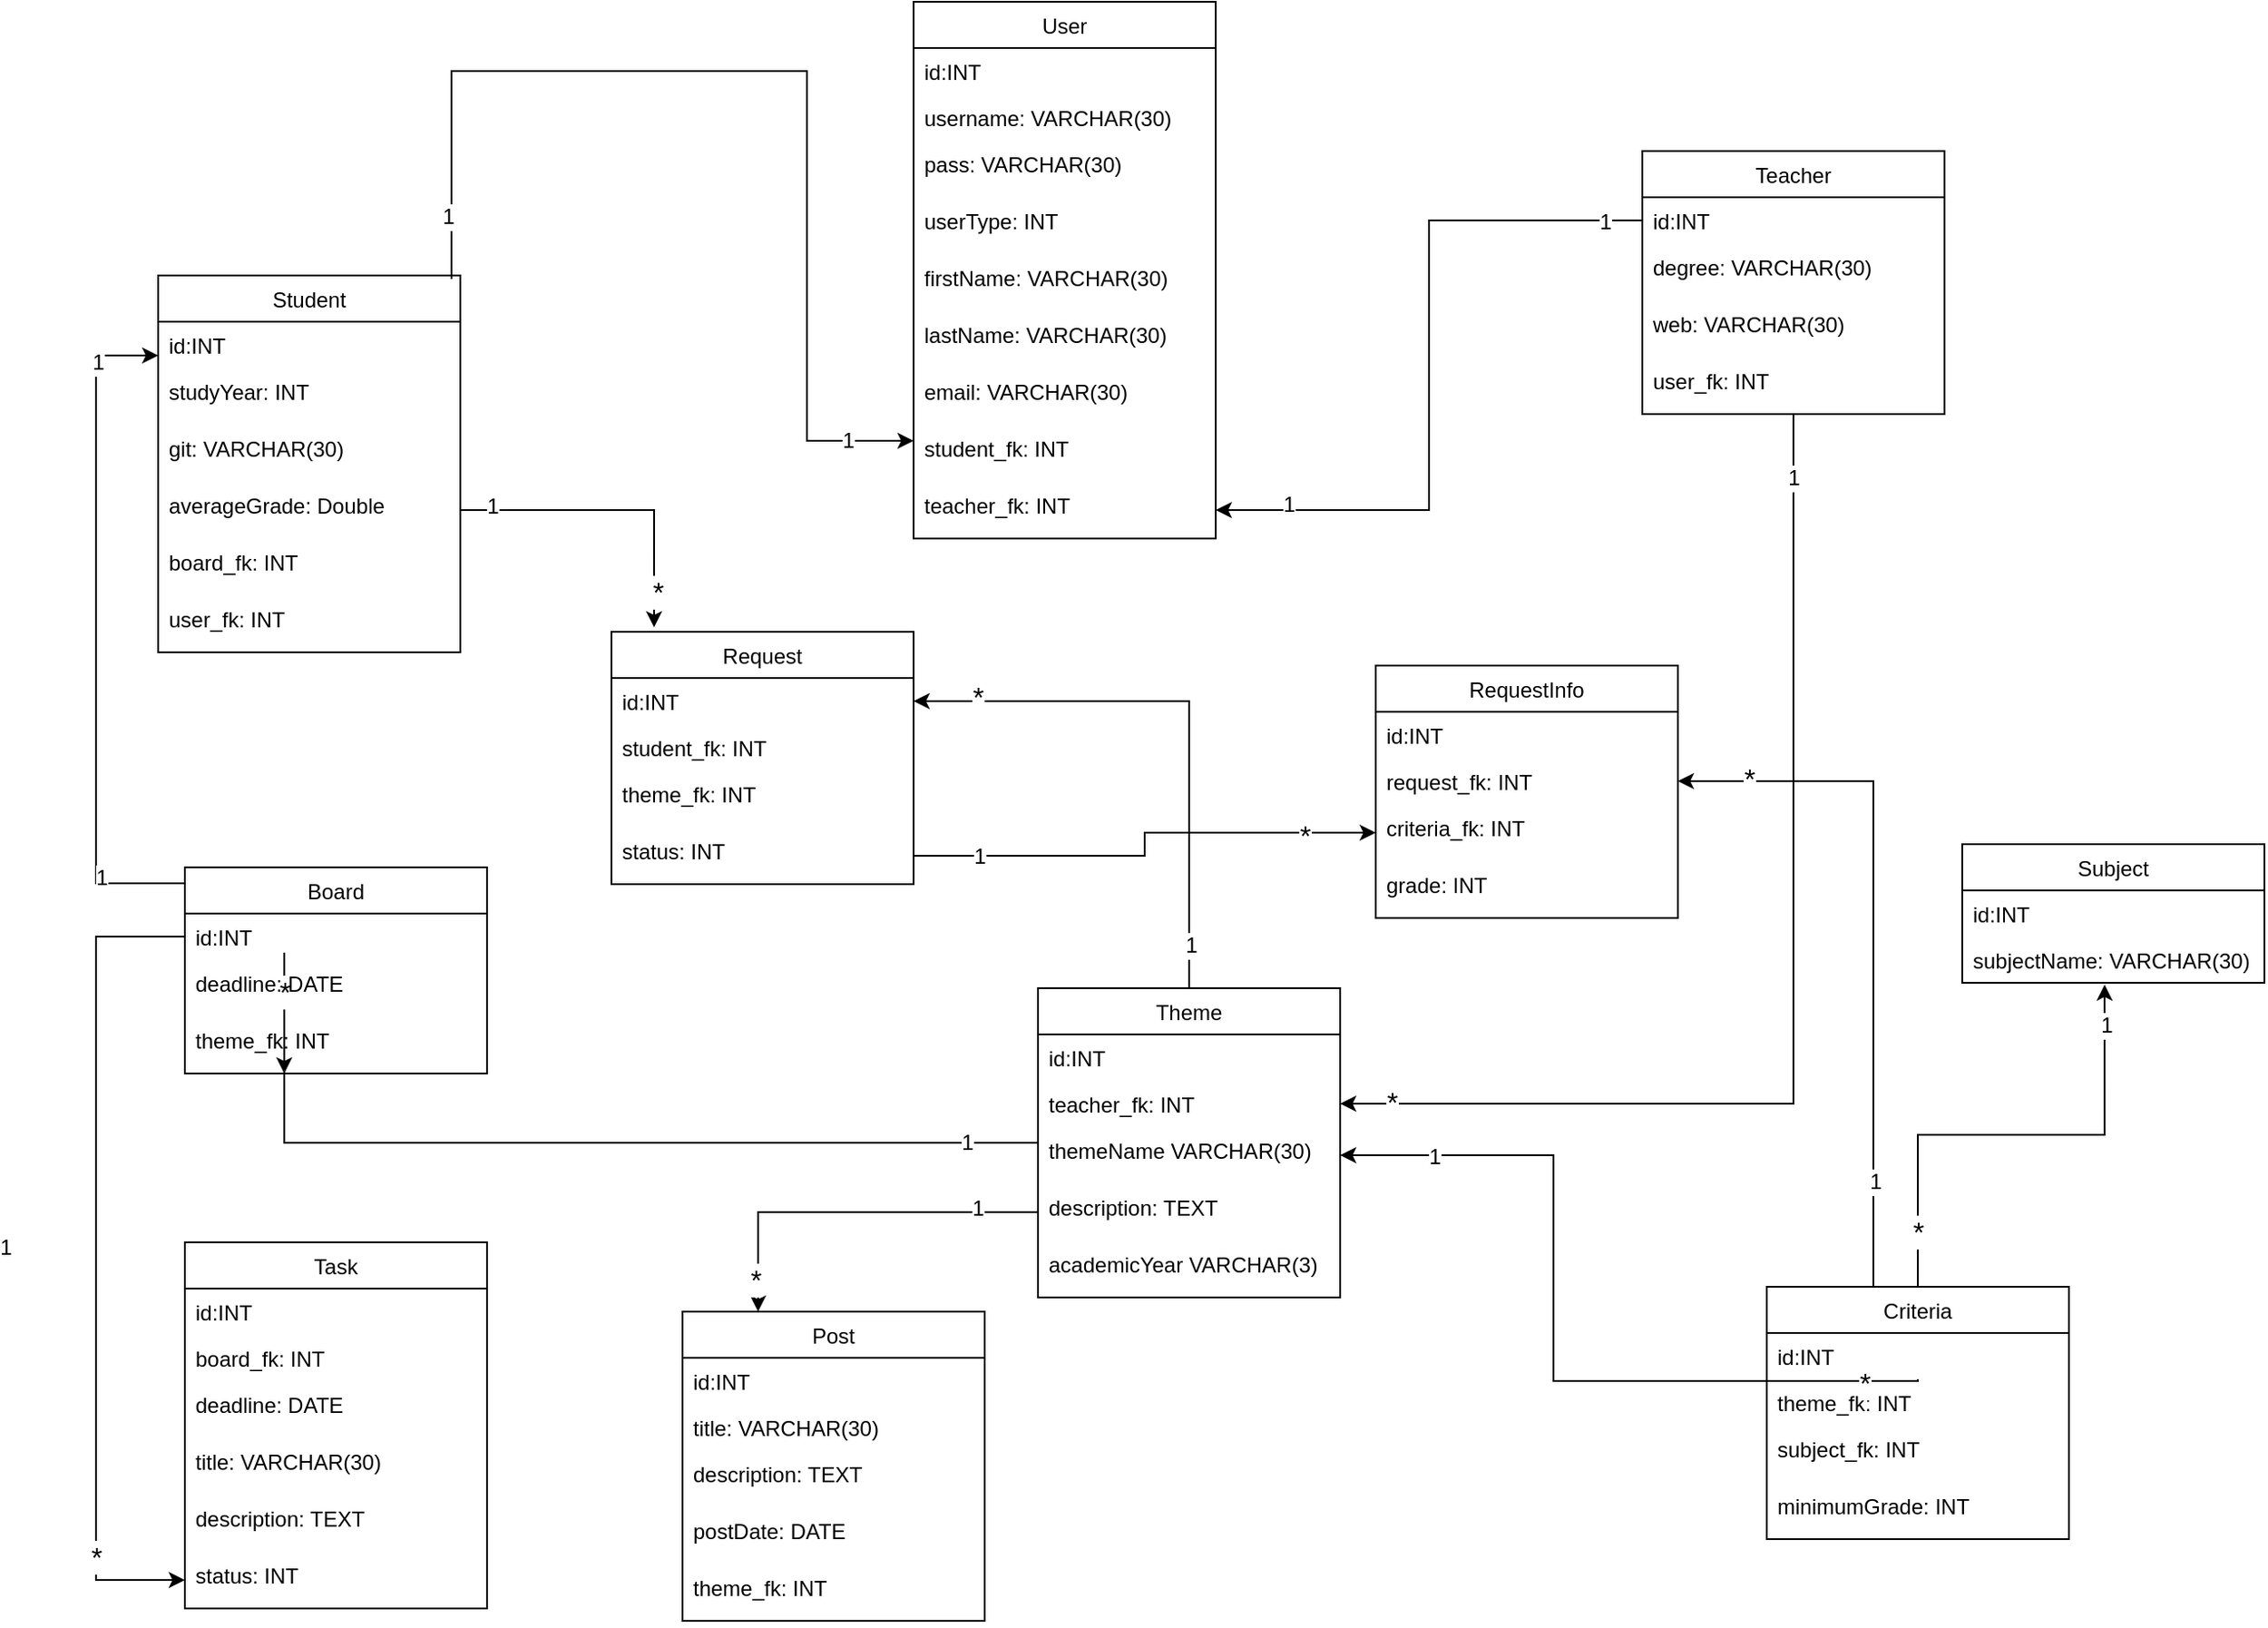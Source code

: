 <mxfile version="10.6.2" type="device"><diagram id="by2kmTSRnmnHN1Hp4D6a" name="Page-1"><mxGraphModel dx="2244" dy="747" grid="1" gridSize="10" guides="1" tooltips="1" connect="1" arrows="1" fold="1" page="1" pageScale="1" pageWidth="850" pageHeight="1100" math="0" shadow="0"><root><mxCell id="0"/><mxCell id="1" parent="0"/><mxCell id="zUO-S9Bj_YVoOjBB20c--1" value="User" style="swimlane;fontStyle=0;childLayout=stackLayout;horizontal=1;startSize=26;fillColor=none;horizontalStack=0;resizeParent=1;resizeParentMax=0;resizeLast=0;collapsible=1;marginBottom=0;" vertex="1" parent="1"><mxGeometry x="480" y="144" width="170" height="302" as="geometry"/></mxCell><mxCell id="zUO-S9Bj_YVoOjBB20c--2" value="id:INT" style="text;strokeColor=none;fillColor=none;align=left;verticalAlign=top;spacingLeft=4;spacingRight=4;overflow=hidden;rotatable=0;points=[[0,0.5],[1,0.5]];portConstraint=eastwest;" vertex="1" parent="zUO-S9Bj_YVoOjBB20c--1"><mxGeometry y="26" width="170" height="26" as="geometry"/></mxCell><mxCell id="zUO-S9Bj_YVoOjBB20c--3" value="username: VARCHAR(30)" style="text;strokeColor=none;fillColor=none;align=left;verticalAlign=top;spacingLeft=4;spacingRight=4;overflow=hidden;rotatable=0;points=[[0,0.5],[1,0.5]];portConstraint=eastwest;" vertex="1" parent="zUO-S9Bj_YVoOjBB20c--1"><mxGeometry y="52" width="170" height="26" as="geometry"/></mxCell><mxCell id="zUO-S9Bj_YVoOjBB20c--9" value="pass: VARCHAR(30)" style="text;strokeColor=none;fillColor=none;align=left;verticalAlign=top;spacingLeft=4;spacingRight=4;overflow=hidden;rotatable=0;points=[[0,0.5],[1,0.5]];portConstraint=eastwest;" vertex="1" parent="zUO-S9Bj_YVoOjBB20c--1"><mxGeometry y="78" width="170" height="32" as="geometry"/></mxCell><mxCell id="zUO-S9Bj_YVoOjBB20c--10" value="userType: INT" style="text;strokeColor=none;fillColor=none;align=left;verticalAlign=top;spacingLeft=4;spacingRight=4;overflow=hidden;rotatable=0;points=[[0,0.5],[1,0.5]];portConstraint=eastwest;" vertex="1" parent="zUO-S9Bj_YVoOjBB20c--1"><mxGeometry y="110" width="170" height="32" as="geometry"/></mxCell><mxCell id="zUO-S9Bj_YVoOjBB20c--11" value="firstName: VARCHAR(30)" style="text;strokeColor=none;fillColor=none;align=left;verticalAlign=top;spacingLeft=4;spacingRight=4;overflow=hidden;rotatable=0;points=[[0,0.5],[1,0.5]];portConstraint=eastwest;" vertex="1" parent="zUO-S9Bj_YVoOjBB20c--1"><mxGeometry y="142" width="170" height="32" as="geometry"/></mxCell><mxCell id="zUO-S9Bj_YVoOjBB20c--12" value="lastName: VARCHAR(30)" style="text;strokeColor=none;fillColor=none;align=left;verticalAlign=top;spacingLeft=4;spacingRight=4;overflow=hidden;rotatable=0;points=[[0,0.5],[1,0.5]];portConstraint=eastwest;" vertex="1" parent="zUO-S9Bj_YVoOjBB20c--1"><mxGeometry y="174" width="170" height="32" as="geometry"/></mxCell><mxCell id="zUO-S9Bj_YVoOjBB20c--13" value="email: VARCHAR(30)" style="text;strokeColor=none;fillColor=none;align=left;verticalAlign=top;spacingLeft=4;spacingRight=4;overflow=hidden;rotatable=0;points=[[0,0.5],[1,0.5]];portConstraint=eastwest;" vertex="1" parent="zUO-S9Bj_YVoOjBB20c--1"><mxGeometry y="206" width="170" height="32" as="geometry"/></mxCell><mxCell id="zUO-S9Bj_YVoOjBB20c--14" value="student_fk: INT" style="text;strokeColor=none;fillColor=none;align=left;verticalAlign=top;spacingLeft=4;spacingRight=4;overflow=hidden;rotatable=0;points=[[0,0.5],[1,0.5]];portConstraint=eastwest;" vertex="1" parent="zUO-S9Bj_YVoOjBB20c--1"><mxGeometry y="238" width="170" height="32" as="geometry"/></mxCell><mxCell id="zUO-S9Bj_YVoOjBB20c--4" value="teacher_fk: INT" style="text;strokeColor=none;fillColor=none;align=left;verticalAlign=top;spacingLeft=4;spacingRight=4;overflow=hidden;rotatable=0;points=[[0,0.5],[1,0.5]];portConstraint=eastwest;" vertex="1" parent="zUO-S9Bj_YVoOjBB20c--1"><mxGeometry y="270" width="170" height="32" as="geometry"/></mxCell><mxCell id="zUO-S9Bj_YVoOjBB20c--27" style="edgeStyle=orthogonalEdgeStyle;rounded=0;orthogonalLoop=1;jettySize=auto;html=1;" edge="1" parent="1"><mxGeometry relative="1" as="geometry"><mxPoint x="220" y="300" as="sourcePoint"/><mxPoint x="480" y="391" as="targetPoint"/><Array as="points"><mxPoint x="220" y="183"/><mxPoint x="420" y="183"/><mxPoint x="420" y="391"/></Array></mxGeometry></mxCell><mxCell id="zUO-S9Bj_YVoOjBB20c--28" value="1" style="text;html=1;resizable=0;points=[];align=center;verticalAlign=middle;labelBackgroundColor=#ffffff;" vertex="1" connectable="0" parent="zUO-S9Bj_YVoOjBB20c--27"><mxGeometry x="-0.88" y="2" relative="1" as="geometry"><mxPoint as="offset"/></mxGeometry></mxCell><mxCell id="zUO-S9Bj_YVoOjBB20c--29" value="1" style="text;html=1;resizable=0;points=[];align=center;verticalAlign=middle;labelBackgroundColor=#ffffff;" vertex="1" connectable="0" parent="zUO-S9Bj_YVoOjBB20c--27"><mxGeometry x="0.871" relative="1" as="geometry"><mxPoint as="offset"/></mxGeometry></mxCell><mxCell id="zUO-S9Bj_YVoOjBB20c--17" value="Student" style="swimlane;fontStyle=0;childLayout=stackLayout;horizontal=1;startSize=26;fillColor=none;horizontalStack=0;resizeParent=1;resizeParentMax=0;resizeLast=0;collapsible=1;marginBottom=0;" vertex="1" parent="1"><mxGeometry x="55" y="298" width="170" height="212" as="geometry"/></mxCell><mxCell id="zUO-S9Bj_YVoOjBB20c--18" value="id:INT" style="text;strokeColor=none;fillColor=none;align=left;verticalAlign=top;spacingLeft=4;spacingRight=4;overflow=hidden;rotatable=0;points=[[0,0.5],[1,0.5]];portConstraint=eastwest;" vertex="1" parent="zUO-S9Bj_YVoOjBB20c--17"><mxGeometry y="26" width="170" height="26" as="geometry"/></mxCell><mxCell id="zUO-S9Bj_YVoOjBB20c--21" value="studyYear: INT" style="text;strokeColor=none;fillColor=none;align=left;verticalAlign=top;spacingLeft=4;spacingRight=4;overflow=hidden;rotatable=0;points=[[0,0.5],[1,0.5]];portConstraint=eastwest;" vertex="1" parent="zUO-S9Bj_YVoOjBB20c--17"><mxGeometry y="52" width="170" height="32" as="geometry"/></mxCell><mxCell id="zUO-S9Bj_YVoOjBB20c--22" value="git: VARCHAR(30)" style="text;strokeColor=none;fillColor=none;align=left;verticalAlign=top;spacingLeft=4;spacingRight=4;overflow=hidden;rotatable=0;points=[[0,0.5],[1,0.5]];portConstraint=eastwest;" vertex="1" parent="zUO-S9Bj_YVoOjBB20c--17"><mxGeometry y="84" width="170" height="32" as="geometry"/></mxCell><mxCell id="zUO-S9Bj_YVoOjBB20c--23" value="averageGrade: Double" style="text;strokeColor=none;fillColor=none;align=left;verticalAlign=top;spacingLeft=4;spacingRight=4;overflow=hidden;rotatable=0;points=[[0,0.5],[1,0.5]];portConstraint=eastwest;" vertex="1" parent="zUO-S9Bj_YVoOjBB20c--17"><mxGeometry y="116" width="170" height="32" as="geometry"/></mxCell><mxCell id="zUO-S9Bj_YVoOjBB20c--25" value="board_fk: INT" style="text;strokeColor=none;fillColor=none;align=left;verticalAlign=top;spacingLeft=4;spacingRight=4;overflow=hidden;rotatable=0;points=[[0,0.5],[1,0.5]];portConstraint=eastwest;" vertex="1" parent="zUO-S9Bj_YVoOjBB20c--17"><mxGeometry y="148" width="170" height="32" as="geometry"/></mxCell><mxCell id="zUO-S9Bj_YVoOjBB20c--26" value="user_fk: INT" style="text;strokeColor=none;fillColor=none;align=left;verticalAlign=top;spacingLeft=4;spacingRight=4;overflow=hidden;rotatable=0;points=[[0,0.5],[1,0.5]];portConstraint=eastwest;" vertex="1" parent="zUO-S9Bj_YVoOjBB20c--17"><mxGeometry y="180" width="170" height="32" as="geometry"/></mxCell><mxCell id="zUO-S9Bj_YVoOjBB20c--52" style="edgeStyle=orthogonalEdgeStyle;rounded=0;orthogonalLoop=1;jettySize=auto;html=1;" edge="1" parent="1" source="zUO-S9Bj_YVoOjBB20c--30" target="zUO-S9Bj_YVoOjBB20c--42"><mxGeometry relative="1" as="geometry"/></mxCell><mxCell id="zUO-S9Bj_YVoOjBB20c--53" value="&lt;font style=&quot;font-size: 16px&quot;&gt;*&lt;/font&gt;" style="text;html=1;resizable=0;points=[];align=center;verticalAlign=middle;labelBackgroundColor=#ffffff;" vertex="1" connectable="0" parent="zUO-S9Bj_YVoOjBB20c--52"><mxGeometry x="0.912" y="-1" relative="1" as="geometry"><mxPoint as="offset"/></mxGeometry></mxCell><mxCell id="zUO-S9Bj_YVoOjBB20c--54" value="1" style="text;html=1;resizable=0;points=[];align=center;verticalAlign=middle;labelBackgroundColor=#ffffff;" vertex="1" connectable="0" parent="zUO-S9Bj_YVoOjBB20c--52"><mxGeometry x="-0.89" relative="1" as="geometry"><mxPoint as="offset"/></mxGeometry></mxCell><mxCell id="zUO-S9Bj_YVoOjBB20c--30" value="Teacher" style="swimlane;fontStyle=0;childLayout=stackLayout;horizontal=1;startSize=26;fillColor=none;horizontalStack=0;resizeParent=1;resizeParentMax=0;resizeLast=0;collapsible=1;marginBottom=0;" vertex="1" parent="1"><mxGeometry x="890" y="228" width="170" height="148" as="geometry"/></mxCell><mxCell id="zUO-S9Bj_YVoOjBB20c--31" value="id:INT" style="text;strokeColor=none;fillColor=none;align=left;verticalAlign=top;spacingLeft=4;spacingRight=4;overflow=hidden;rotatable=0;points=[[0,0.5],[1,0.5]];portConstraint=eastwest;" vertex="1" parent="zUO-S9Bj_YVoOjBB20c--30"><mxGeometry y="26" width="170" height="26" as="geometry"/></mxCell><mxCell id="zUO-S9Bj_YVoOjBB20c--33" value="degree: VARCHAR(30)" style="text;strokeColor=none;fillColor=none;align=left;verticalAlign=top;spacingLeft=4;spacingRight=4;overflow=hidden;rotatable=0;points=[[0,0.5],[1,0.5]];portConstraint=eastwest;" vertex="1" parent="zUO-S9Bj_YVoOjBB20c--30"><mxGeometry y="52" width="170" height="32" as="geometry"/></mxCell><mxCell id="zUO-S9Bj_YVoOjBB20c--34" value="web: VARCHAR(30)" style="text;strokeColor=none;fillColor=none;align=left;verticalAlign=top;spacingLeft=4;spacingRight=4;overflow=hidden;rotatable=0;points=[[0,0.5],[1,0.5]];portConstraint=eastwest;" vertex="1" parent="zUO-S9Bj_YVoOjBB20c--30"><mxGeometry y="84" width="170" height="32" as="geometry"/></mxCell><mxCell id="zUO-S9Bj_YVoOjBB20c--36" value="user_fk: INT" style="text;strokeColor=none;fillColor=none;align=left;verticalAlign=top;spacingLeft=4;spacingRight=4;overflow=hidden;rotatable=0;points=[[0,0.5],[1,0.5]];portConstraint=eastwest;" vertex="1" parent="zUO-S9Bj_YVoOjBB20c--30"><mxGeometry y="116" width="170" height="32" as="geometry"/></mxCell><mxCell id="zUO-S9Bj_YVoOjBB20c--37" style="edgeStyle=orthogonalEdgeStyle;rounded=0;orthogonalLoop=1;jettySize=auto;html=1;" edge="1" parent="1" source="zUO-S9Bj_YVoOjBB20c--31" target="zUO-S9Bj_YVoOjBB20c--4"><mxGeometry relative="1" as="geometry"/></mxCell><mxCell id="zUO-S9Bj_YVoOjBB20c--38" value="1" style="text;html=1;resizable=0;points=[];align=center;verticalAlign=middle;labelBackgroundColor=#ffffff;" vertex="1" connectable="0" parent="zUO-S9Bj_YVoOjBB20c--37"><mxGeometry x="-0.896" y="1" relative="1" as="geometry"><mxPoint as="offset"/></mxGeometry></mxCell><mxCell id="zUO-S9Bj_YVoOjBB20c--39" value="1" style="text;html=1;resizable=0;points=[];align=center;verticalAlign=middle;labelBackgroundColor=#ffffff;" vertex="1" connectable="0" parent="zUO-S9Bj_YVoOjBB20c--37"><mxGeometry x="0.8" y="-3" relative="1" as="geometry"><mxPoint as="offset"/></mxGeometry></mxCell><mxCell id="zUO-S9Bj_YVoOjBB20c--61" style="edgeStyle=orthogonalEdgeStyle;rounded=0;orthogonalLoop=1;jettySize=auto;html=1;entryX=0.329;entryY=1;entryDx=0;entryDy=0;entryPerimeter=0;" edge="1" parent="1" source="zUO-S9Bj_YVoOjBB20c--40" target="zUO-S9Bj_YVoOjBB20c--59"><mxGeometry relative="1" as="geometry"><mxPoint x="320" y="696" as="targetPoint"/></mxGeometry></mxCell><mxCell id="zUO-S9Bj_YVoOjBB20c--62" value="1" style="text;html=1;resizable=0;points=[];align=center;verticalAlign=middle;labelBackgroundColor=#ffffff;" vertex="1" connectable="0" parent="zUO-S9Bj_YVoOjBB20c--61"><mxGeometry x="-0.864" relative="1" as="geometry"><mxPoint as="offset"/></mxGeometry></mxCell><mxCell id="zUO-S9Bj_YVoOjBB20c--65" value="&lt;font style=&quot;font-size: 16px&quot;&gt;*&lt;/font&gt;" style="text;html=1;resizable=0;points=[];align=center;verticalAlign=middle;labelBackgroundColor=#ffffff;" vertex="1" connectable="0" parent="zUO-S9Bj_YVoOjBB20c--61"><mxGeometry x="0.699" relative="1" as="geometry"><mxPoint as="offset"/></mxGeometry></mxCell><mxCell id="zUO-S9Bj_YVoOjBB20c--145" style="edgeStyle=orthogonalEdgeStyle;rounded=0;orthogonalLoop=1;jettySize=auto;html=1;entryX=1;entryY=0.5;entryDx=0;entryDy=0;" edge="1" parent="1" source="zUO-S9Bj_YVoOjBB20c--40" target="zUO-S9Bj_YVoOjBB20c--141"><mxGeometry relative="1" as="geometry"/></mxCell><mxCell id="zUO-S9Bj_YVoOjBB20c--146" value="1" style="text;html=1;resizable=0;points=[];align=center;verticalAlign=middle;labelBackgroundColor=#ffffff;" vertex="1" connectable="0" parent="zUO-S9Bj_YVoOjBB20c--145"><mxGeometry x="-0.848" y="-1" relative="1" as="geometry"><mxPoint as="offset"/></mxGeometry></mxCell><mxCell id="zUO-S9Bj_YVoOjBB20c--147" value="&lt;font style=&quot;font-size: 16px&quot;&gt;*&lt;/font&gt;" style="text;html=1;resizable=0;points=[];align=center;verticalAlign=middle;labelBackgroundColor=#ffffff;" vertex="1" connectable="0" parent="zUO-S9Bj_YVoOjBB20c--145"><mxGeometry x="0.772" y="-3" relative="1" as="geometry"><mxPoint as="offset"/></mxGeometry></mxCell><mxCell id="zUO-S9Bj_YVoOjBB20c--40" value="Theme" style="swimlane;fontStyle=0;childLayout=stackLayout;horizontal=1;startSize=26;fillColor=none;horizontalStack=0;resizeParent=1;resizeParentMax=0;resizeLast=0;collapsible=1;marginBottom=0;" vertex="1" parent="1"><mxGeometry x="550" y="699" width="170" height="174" as="geometry"/></mxCell><mxCell id="zUO-S9Bj_YVoOjBB20c--41" value="id:INT" style="text;strokeColor=none;fillColor=none;align=left;verticalAlign=top;spacingLeft=4;spacingRight=4;overflow=hidden;rotatable=0;points=[[0,0.5],[1,0.5]];portConstraint=eastwest;" vertex="1" parent="zUO-S9Bj_YVoOjBB20c--40"><mxGeometry y="26" width="170" height="26" as="geometry"/></mxCell><mxCell id="zUO-S9Bj_YVoOjBB20c--42" value="teacher_fk: INT" style="text;strokeColor=none;fillColor=none;align=left;verticalAlign=top;spacingLeft=4;spacingRight=4;overflow=hidden;rotatable=0;points=[[0,0.5],[1,0.5]];portConstraint=eastwest;" vertex="1" parent="zUO-S9Bj_YVoOjBB20c--40"><mxGeometry y="52" width="170" height="26" as="geometry"/></mxCell><mxCell id="zUO-S9Bj_YVoOjBB20c--43" value="themeName VARCHAR(30)" style="text;strokeColor=none;fillColor=none;align=left;verticalAlign=top;spacingLeft=4;spacingRight=4;overflow=hidden;rotatable=0;points=[[0,0.5],[1,0.5]];portConstraint=eastwest;" vertex="1" parent="zUO-S9Bj_YVoOjBB20c--40"><mxGeometry y="78" width="170" height="32" as="geometry"/></mxCell><mxCell id="zUO-S9Bj_YVoOjBB20c--44" value="description: TEXT" style="text;strokeColor=none;fillColor=none;align=left;verticalAlign=top;spacingLeft=4;spacingRight=4;overflow=hidden;rotatable=0;points=[[0,0.5],[1,0.5]];portConstraint=eastwest;" vertex="1" parent="zUO-S9Bj_YVoOjBB20c--40"><mxGeometry y="110" width="170" height="32" as="geometry"/></mxCell><mxCell id="zUO-S9Bj_YVoOjBB20c--45" value="academicYear VARCHAR(3)" style="text;strokeColor=none;fillColor=none;align=left;verticalAlign=top;spacingLeft=4;spacingRight=4;overflow=hidden;rotatable=0;points=[[0,0.5],[1,0.5]];portConstraint=eastwest;" vertex="1" parent="zUO-S9Bj_YVoOjBB20c--40"><mxGeometry y="142" width="170" height="32" as="geometry"/></mxCell><mxCell id="zUO-S9Bj_YVoOjBB20c--66" style="edgeStyle=orthogonalEdgeStyle;rounded=0;orthogonalLoop=1;jettySize=auto;html=1;" edge="1" parent="1" source="zUO-S9Bj_YVoOjBB20c--55" target="zUO-S9Bj_YVoOjBB20c--17"><mxGeometry relative="1" as="geometry"><Array as="points"><mxPoint x="20" y="640"/><mxPoint x="20" y="343"/></Array></mxGeometry></mxCell><mxCell id="zUO-S9Bj_YVoOjBB20c--67" value="1" style="text;html=1;resizable=0;points=[];align=center;verticalAlign=middle;labelBackgroundColor=#ffffff;" vertex="1" connectable="0" parent="zUO-S9Bj_YVoOjBB20c--66"><mxGeometry x="0.798" y="-1" relative="1" as="geometry"><mxPoint as="offset"/></mxGeometry></mxCell><mxCell id="zUO-S9Bj_YVoOjBB20c--68" value="1" style="text;html=1;resizable=0;points=[];align=center;verticalAlign=middle;labelBackgroundColor=#ffffff;" vertex="1" connectable="0" parent="zUO-S9Bj_YVoOjBB20c--66"><mxGeometry x="-0.755" y="-3" relative="1" as="geometry"><mxPoint as="offset"/></mxGeometry></mxCell><mxCell id="zUO-S9Bj_YVoOjBB20c--55" value="Board" style="swimlane;fontStyle=0;childLayout=stackLayout;horizontal=1;startSize=26;fillColor=none;horizontalStack=0;resizeParent=1;resizeParentMax=0;resizeLast=0;collapsible=1;marginBottom=0;" vertex="1" parent="1"><mxGeometry x="70" y="631" width="170" height="116" as="geometry"/></mxCell><mxCell id="zUO-S9Bj_YVoOjBB20c--56" value="id:INT" style="text;strokeColor=none;fillColor=none;align=left;verticalAlign=top;spacingLeft=4;spacingRight=4;overflow=hidden;rotatable=0;points=[[0,0.5],[1,0.5]];portConstraint=eastwest;" vertex="1" parent="zUO-S9Bj_YVoOjBB20c--55"><mxGeometry y="26" width="170" height="26" as="geometry"/></mxCell><mxCell id="zUO-S9Bj_YVoOjBB20c--58" value="deadline: DATE" style="text;strokeColor=none;fillColor=none;align=left;verticalAlign=top;spacingLeft=4;spacingRight=4;overflow=hidden;rotatable=0;points=[[0,0.5],[1,0.5]];portConstraint=eastwest;" vertex="1" parent="zUO-S9Bj_YVoOjBB20c--55"><mxGeometry y="52" width="170" height="32" as="geometry"/></mxCell><mxCell id="zUO-S9Bj_YVoOjBB20c--59" value="theme_fk: INT" style="text;strokeColor=none;fillColor=none;align=left;verticalAlign=top;spacingLeft=4;spacingRight=4;overflow=hidden;rotatable=0;points=[[0,0.5],[1,0.5]];portConstraint=eastwest;" vertex="1" parent="zUO-S9Bj_YVoOjBB20c--55"><mxGeometry y="84" width="170" height="32" as="geometry"/></mxCell><mxCell id="zUO-S9Bj_YVoOjBB20c--94" value="Task" style="swimlane;fontStyle=0;childLayout=stackLayout;horizontal=1;startSize=26;fillColor=none;horizontalStack=0;resizeParent=1;resizeParentMax=0;resizeLast=0;collapsible=1;marginBottom=0;" vertex="1" parent="1"><mxGeometry x="70" y="842" width="170" height="206" as="geometry"/></mxCell><mxCell id="zUO-S9Bj_YVoOjBB20c--95" value="id:INT" style="text;strokeColor=none;fillColor=none;align=left;verticalAlign=top;spacingLeft=4;spacingRight=4;overflow=hidden;rotatable=0;points=[[0,0.5],[1,0.5]];portConstraint=eastwest;" vertex="1" parent="zUO-S9Bj_YVoOjBB20c--94"><mxGeometry y="26" width="170" height="26" as="geometry"/></mxCell><mxCell id="zUO-S9Bj_YVoOjBB20c--96" value="board_fk: INT" style="text;strokeColor=none;fillColor=none;align=left;verticalAlign=top;spacingLeft=4;spacingRight=4;overflow=hidden;rotatable=0;points=[[0,0.5],[1,0.5]];portConstraint=eastwest;" vertex="1" parent="zUO-S9Bj_YVoOjBB20c--94"><mxGeometry y="52" width="170" height="26" as="geometry"/></mxCell><mxCell id="zUO-S9Bj_YVoOjBB20c--97" value="deadline: DATE" style="text;strokeColor=none;fillColor=none;align=left;verticalAlign=top;spacingLeft=4;spacingRight=4;overflow=hidden;rotatable=0;points=[[0,0.5],[1,0.5]];portConstraint=eastwest;" vertex="1" parent="zUO-S9Bj_YVoOjBB20c--94"><mxGeometry y="78" width="170" height="32" as="geometry"/></mxCell><mxCell id="zUO-S9Bj_YVoOjBB20c--98" value="title: VARCHAR(30)" style="text;strokeColor=none;fillColor=none;align=left;verticalAlign=top;spacingLeft=4;spacingRight=4;overflow=hidden;rotatable=0;points=[[0,0.5],[1,0.5]];portConstraint=eastwest;" vertex="1" parent="zUO-S9Bj_YVoOjBB20c--94"><mxGeometry y="110" width="170" height="32" as="geometry"/></mxCell><mxCell id="zUO-S9Bj_YVoOjBB20c--99" value="description: TEXT" style="text;strokeColor=none;fillColor=none;align=left;verticalAlign=top;spacingLeft=4;spacingRight=4;overflow=hidden;rotatable=0;points=[[0,0.5],[1,0.5]];portConstraint=eastwest;" vertex="1" parent="zUO-S9Bj_YVoOjBB20c--94"><mxGeometry y="142" width="170" height="32" as="geometry"/></mxCell><mxCell id="zUO-S9Bj_YVoOjBB20c--101" value="status: INT" style="text;strokeColor=none;fillColor=none;align=left;verticalAlign=top;spacingLeft=4;spacingRight=4;overflow=hidden;rotatable=0;points=[[0,0.5],[1,0.5]];portConstraint=eastwest;" vertex="1" parent="zUO-S9Bj_YVoOjBB20c--94"><mxGeometry y="174" width="170" height="32" as="geometry"/></mxCell><mxCell id="zUO-S9Bj_YVoOjBB20c--111" style="edgeStyle=orthogonalEdgeStyle;rounded=0;orthogonalLoop=1;jettySize=auto;html=1;" edge="1" parent="1" source="zUO-S9Bj_YVoOjBB20c--56" target="zUO-S9Bj_YVoOjBB20c--101"><mxGeometry relative="1" as="geometry"><Array as="points"><mxPoint x="20" y="670"/><mxPoint x="20" y="1032"/></Array></mxGeometry></mxCell><mxCell id="zUO-S9Bj_YVoOjBB20c--112" value="1" style="text;html=1;resizable=0;points=[];align=center;verticalAlign=middle;labelBackgroundColor=#ffffff;" vertex="1" connectable="0" parent="zUO-S9Bj_YVoOjBB20c--111"><mxGeometry x="-0.027" y="-51" relative="1" as="geometry"><mxPoint as="offset"/></mxGeometry></mxCell><mxCell id="zUO-S9Bj_YVoOjBB20c--113" value="&lt;font style=&quot;font-size: 16px&quot;&gt;*&lt;/font&gt;" style="text;html=1;resizable=0;points=[];align=center;verticalAlign=middle;labelBackgroundColor=#ffffff;" vertex="1" connectable="0" parent="zUO-S9Bj_YVoOjBB20c--111"><mxGeometry x="0.726" relative="1" as="geometry"><mxPoint as="offset"/></mxGeometry></mxCell><mxCell id="zUO-S9Bj_YVoOjBB20c--128" style="edgeStyle=orthogonalEdgeStyle;rounded=0;orthogonalLoop=1;jettySize=auto;html=1;entryX=0.471;entryY=1.038;entryDx=0;entryDy=0;entryPerimeter=0;" edge="1" parent="1" source="zUO-S9Bj_YVoOjBB20c--114" target="zUO-S9Bj_YVoOjBB20c--125"><mxGeometry relative="1" as="geometry"/></mxCell><mxCell id="zUO-S9Bj_YVoOjBB20c--129" value="1" style="text;html=1;resizable=0;points=[];align=center;verticalAlign=middle;labelBackgroundColor=#ffffff;" vertex="1" connectable="0" parent="zUO-S9Bj_YVoOjBB20c--128"><mxGeometry x="0.833" y="-1" relative="1" as="geometry"><mxPoint as="offset"/></mxGeometry></mxCell><mxCell id="zUO-S9Bj_YVoOjBB20c--130" value="&lt;font style=&quot;font-size: 16px&quot;&gt;*&lt;/font&gt;" style="text;html=1;resizable=0;points=[];align=center;verticalAlign=middle;labelBackgroundColor=#ffffff;" vertex="1" connectable="0" parent="zUO-S9Bj_YVoOjBB20c--128"><mxGeometry x="-0.774" relative="1" as="geometry"><mxPoint as="offset"/></mxGeometry></mxCell><mxCell id="zUO-S9Bj_YVoOjBB20c--136" style="edgeStyle=orthogonalEdgeStyle;rounded=0;orthogonalLoop=1;jettySize=auto;html=1;entryX=1;entryY=0.5;entryDx=0;entryDy=0;" edge="1" parent="1" source="zUO-S9Bj_YVoOjBB20c--114" target="zUO-S9Bj_YVoOjBB20c--133"><mxGeometry relative="1" as="geometry"><Array as="points"><mxPoint x="1020" y="583"/></Array></mxGeometry></mxCell><mxCell id="zUO-S9Bj_YVoOjBB20c--137" value="&lt;font style=&quot;font-size: 16px&quot;&gt;*&lt;/font&gt;" style="text;html=1;resizable=0;points=[];align=center;verticalAlign=middle;labelBackgroundColor=#ffffff;" vertex="1" connectable="0" parent="zUO-S9Bj_YVoOjBB20c--136"><mxGeometry x="0.797" y="-2" relative="1" as="geometry"><mxPoint as="offset"/></mxGeometry></mxCell><mxCell id="zUO-S9Bj_YVoOjBB20c--138" value="1" style="text;html=1;resizable=0;points=[];align=center;verticalAlign=middle;labelBackgroundColor=#ffffff;" vertex="1" connectable="0" parent="zUO-S9Bj_YVoOjBB20c--136"><mxGeometry x="-0.701" y="-1" relative="1" as="geometry"><mxPoint as="offset"/></mxGeometry></mxCell><mxCell id="zUO-S9Bj_YVoOjBB20c--114" value="Criteria" style="swimlane;fontStyle=0;childLayout=stackLayout;horizontal=1;startSize=26;fillColor=none;horizontalStack=0;resizeParent=1;resizeParentMax=0;resizeLast=0;collapsible=1;marginBottom=0;" vertex="1" parent="1"><mxGeometry x="960" y="867" width="170" height="142" as="geometry"/></mxCell><mxCell id="zUO-S9Bj_YVoOjBB20c--115" value="id:INT" style="text;strokeColor=none;fillColor=none;align=left;verticalAlign=top;spacingLeft=4;spacingRight=4;overflow=hidden;rotatable=0;points=[[0,0.5],[1,0.5]];portConstraint=eastwest;" vertex="1" parent="zUO-S9Bj_YVoOjBB20c--114"><mxGeometry y="26" width="170" height="26" as="geometry"/></mxCell><mxCell id="zUO-S9Bj_YVoOjBB20c--116" value="theme_fk: INT" style="text;strokeColor=none;fillColor=none;align=left;verticalAlign=top;spacingLeft=4;spacingRight=4;overflow=hidden;rotatable=0;points=[[0,0.5],[1,0.5]];portConstraint=eastwest;" vertex="1" parent="zUO-S9Bj_YVoOjBB20c--114"><mxGeometry y="52" width="170" height="26" as="geometry"/></mxCell><mxCell id="zUO-S9Bj_YVoOjBB20c--117" value="subject_fk: INT" style="text;strokeColor=none;fillColor=none;align=left;verticalAlign=top;spacingLeft=4;spacingRight=4;overflow=hidden;rotatable=0;points=[[0,0.5],[1,0.5]];portConstraint=eastwest;" vertex="1" parent="zUO-S9Bj_YVoOjBB20c--114"><mxGeometry y="78" width="170" height="32" as="geometry"/></mxCell><mxCell id="zUO-S9Bj_YVoOjBB20c--118" value="minimumGrade: INT" style="text;strokeColor=none;fillColor=none;align=left;verticalAlign=top;spacingLeft=4;spacingRight=4;overflow=hidden;rotatable=0;points=[[0,0.5],[1,0.5]];portConstraint=eastwest;" vertex="1" parent="zUO-S9Bj_YVoOjBB20c--114"><mxGeometry y="110" width="170" height="32" as="geometry"/></mxCell><mxCell id="zUO-S9Bj_YVoOjBB20c--120" style="edgeStyle=orthogonalEdgeStyle;rounded=0;orthogonalLoop=1;jettySize=auto;html=1;" edge="1" parent="1" source="zUO-S9Bj_YVoOjBB20c--115" target="zUO-S9Bj_YVoOjBB20c--43"><mxGeometry relative="1" as="geometry"><Array as="points"><mxPoint x="1045" y="920"/><mxPoint x="840" y="920"/><mxPoint x="840" y="793"/></Array></mxGeometry></mxCell><mxCell id="zUO-S9Bj_YVoOjBB20c--121" value="&lt;font style=&quot;font-size: 16px&quot;&gt;*&lt;/font&gt;" style="text;html=1;resizable=0;points=[];align=center;verticalAlign=middle;labelBackgroundColor=#ffffff;" vertex="1" connectable="0" parent="zUO-S9Bj_YVoOjBB20c--120"><mxGeometry x="-0.864" y="1" relative="1" as="geometry"><mxPoint as="offset"/></mxGeometry></mxCell><mxCell id="zUO-S9Bj_YVoOjBB20c--122" value="1" style="text;html=1;resizable=0;points=[];align=center;verticalAlign=middle;labelBackgroundColor=#ffffff;" vertex="1" connectable="0" parent="zUO-S9Bj_YVoOjBB20c--120"><mxGeometry x="0.768" y="1" relative="1" as="geometry"><mxPoint as="offset"/></mxGeometry></mxCell><mxCell id="zUO-S9Bj_YVoOjBB20c--123" value="Subject" style="swimlane;fontStyle=0;childLayout=stackLayout;horizontal=1;startSize=26;fillColor=none;horizontalStack=0;resizeParent=1;resizeParentMax=0;resizeLast=0;collapsible=1;marginBottom=0;" vertex="1" parent="1"><mxGeometry x="1070" y="618" width="170" height="78" as="geometry"/></mxCell><mxCell id="zUO-S9Bj_YVoOjBB20c--124" value="id:INT" style="text;strokeColor=none;fillColor=none;align=left;verticalAlign=top;spacingLeft=4;spacingRight=4;overflow=hidden;rotatable=0;points=[[0,0.5],[1,0.5]];portConstraint=eastwest;" vertex="1" parent="zUO-S9Bj_YVoOjBB20c--123"><mxGeometry y="26" width="170" height="26" as="geometry"/></mxCell><mxCell id="zUO-S9Bj_YVoOjBB20c--125" value="subjectName: VARCHAR(30)" style="text;strokeColor=none;fillColor=none;align=left;verticalAlign=top;spacingLeft=4;spacingRight=4;overflow=hidden;rotatable=0;points=[[0,0.5],[1,0.5]];portConstraint=eastwest;" vertex="1" parent="zUO-S9Bj_YVoOjBB20c--123"><mxGeometry y="52" width="170" height="26" as="geometry"/></mxCell><mxCell id="zUO-S9Bj_YVoOjBB20c--131" value="RequestInfo" style="swimlane;fontStyle=0;childLayout=stackLayout;horizontal=1;startSize=26;fillColor=none;horizontalStack=0;resizeParent=1;resizeParentMax=0;resizeLast=0;collapsible=1;marginBottom=0;" vertex="1" parent="1"><mxGeometry x="740" y="517.5" width="170" height="142" as="geometry"/></mxCell><mxCell id="zUO-S9Bj_YVoOjBB20c--132" value="id:INT" style="text;strokeColor=none;fillColor=none;align=left;verticalAlign=top;spacingLeft=4;spacingRight=4;overflow=hidden;rotatable=0;points=[[0,0.5],[1,0.5]];portConstraint=eastwest;" vertex="1" parent="zUO-S9Bj_YVoOjBB20c--131"><mxGeometry y="26" width="170" height="26" as="geometry"/></mxCell><mxCell id="zUO-S9Bj_YVoOjBB20c--133" value="request_fk: INT" style="text;strokeColor=none;fillColor=none;align=left;verticalAlign=top;spacingLeft=4;spacingRight=4;overflow=hidden;rotatable=0;points=[[0,0.5],[1,0.5]];portConstraint=eastwest;" vertex="1" parent="zUO-S9Bj_YVoOjBB20c--131"><mxGeometry y="52" width="170" height="26" as="geometry"/></mxCell><mxCell id="zUO-S9Bj_YVoOjBB20c--134" value="criteria_fk: INT" style="text;strokeColor=none;fillColor=none;align=left;verticalAlign=top;spacingLeft=4;spacingRight=4;overflow=hidden;rotatable=0;points=[[0,0.5],[1,0.5]];portConstraint=eastwest;" vertex="1" parent="zUO-S9Bj_YVoOjBB20c--131"><mxGeometry y="78" width="170" height="32" as="geometry"/></mxCell><mxCell id="zUO-S9Bj_YVoOjBB20c--135" value="grade: INT" style="text;strokeColor=none;fillColor=none;align=left;verticalAlign=top;spacingLeft=4;spacingRight=4;overflow=hidden;rotatable=0;points=[[0,0.5],[1,0.5]];portConstraint=eastwest;" vertex="1" parent="zUO-S9Bj_YVoOjBB20c--131"><mxGeometry y="110" width="170" height="32" as="geometry"/></mxCell><mxCell id="zUO-S9Bj_YVoOjBB20c--140" value="Request" style="swimlane;fontStyle=0;childLayout=stackLayout;horizontal=1;startSize=26;fillColor=none;horizontalStack=0;resizeParent=1;resizeParentMax=0;resizeLast=0;collapsible=1;marginBottom=0;" vertex="1" parent="1"><mxGeometry x="310" y="498.5" width="170" height="142" as="geometry"/></mxCell><mxCell id="zUO-S9Bj_YVoOjBB20c--141" value="id:INT" style="text;strokeColor=none;fillColor=none;align=left;verticalAlign=top;spacingLeft=4;spacingRight=4;overflow=hidden;rotatable=0;points=[[0,0.5],[1,0.5]];portConstraint=eastwest;" vertex="1" parent="zUO-S9Bj_YVoOjBB20c--140"><mxGeometry y="26" width="170" height="26" as="geometry"/></mxCell><mxCell id="zUO-S9Bj_YVoOjBB20c--142" value="student_fk: INT" style="text;strokeColor=none;fillColor=none;align=left;verticalAlign=top;spacingLeft=4;spacingRight=4;overflow=hidden;rotatable=0;points=[[0,0.5],[1,0.5]];portConstraint=eastwest;" vertex="1" parent="zUO-S9Bj_YVoOjBB20c--140"><mxGeometry y="52" width="170" height="26" as="geometry"/></mxCell><mxCell id="zUO-S9Bj_YVoOjBB20c--143" value="theme_fk: INT" style="text;strokeColor=none;fillColor=none;align=left;verticalAlign=top;spacingLeft=4;spacingRight=4;overflow=hidden;rotatable=0;points=[[0,0.5],[1,0.5]];portConstraint=eastwest;" vertex="1" parent="zUO-S9Bj_YVoOjBB20c--140"><mxGeometry y="78" width="170" height="32" as="geometry"/></mxCell><mxCell id="zUO-S9Bj_YVoOjBB20c--144" value="status: INT" style="text;strokeColor=none;fillColor=none;align=left;verticalAlign=top;spacingLeft=4;spacingRight=4;overflow=hidden;rotatable=0;points=[[0,0.5],[1,0.5]];portConstraint=eastwest;" vertex="1" parent="zUO-S9Bj_YVoOjBB20c--140"><mxGeometry y="110" width="170" height="32" as="geometry"/></mxCell><mxCell id="zUO-S9Bj_YVoOjBB20c--148" style="edgeStyle=orthogonalEdgeStyle;rounded=0;orthogonalLoop=1;jettySize=auto;html=1;entryX=0.141;entryY=-0.018;entryDx=0;entryDy=0;entryPerimeter=0;" edge="1" parent="1" source="zUO-S9Bj_YVoOjBB20c--23" target="zUO-S9Bj_YVoOjBB20c--140"><mxGeometry relative="1" as="geometry"/></mxCell><mxCell id="zUO-S9Bj_YVoOjBB20c--149" value="1" style="text;html=1;resizable=0;points=[];align=center;verticalAlign=middle;labelBackgroundColor=#ffffff;" vertex="1" connectable="0" parent="zUO-S9Bj_YVoOjBB20c--148"><mxGeometry x="-0.794" y="2" relative="1" as="geometry"><mxPoint as="offset"/></mxGeometry></mxCell><mxCell id="zUO-S9Bj_YVoOjBB20c--150" value="&lt;font style=&quot;font-size: 16px&quot;&gt;*&lt;/font&gt;" style="text;html=1;resizable=0;points=[];align=center;verticalAlign=middle;labelBackgroundColor=#ffffff;" vertex="1" connectable="0" parent="zUO-S9Bj_YVoOjBB20c--148"><mxGeometry x="0.771" y="2" relative="1" as="geometry"><mxPoint as="offset"/></mxGeometry></mxCell><mxCell id="zUO-S9Bj_YVoOjBB20c--151" style="edgeStyle=orthogonalEdgeStyle;rounded=0;orthogonalLoop=1;jettySize=auto;html=1;entryX=0;entryY=0.5;entryDx=0;entryDy=0;" edge="1" parent="1" source="zUO-S9Bj_YVoOjBB20c--144" target="zUO-S9Bj_YVoOjBB20c--134"><mxGeometry relative="1" as="geometry"/></mxCell><mxCell id="zUO-S9Bj_YVoOjBB20c--152" value="1" style="text;html=1;resizable=0;points=[];align=center;verticalAlign=middle;labelBackgroundColor=#ffffff;" vertex="1" connectable="0" parent="zUO-S9Bj_YVoOjBB20c--151"><mxGeometry x="-0.729" relative="1" as="geometry"><mxPoint as="offset"/></mxGeometry></mxCell><mxCell id="zUO-S9Bj_YVoOjBB20c--153" value="&lt;font style=&quot;font-size: 16px&quot;&gt;*&lt;/font&gt;" style="text;html=1;resizable=0;points=[];align=center;verticalAlign=middle;labelBackgroundColor=#ffffff;" vertex="1" connectable="0" parent="zUO-S9Bj_YVoOjBB20c--151"><mxGeometry x="0.707" y="-1" relative="1" as="geometry"><mxPoint as="offset"/></mxGeometry></mxCell><mxCell id="zUO-S9Bj_YVoOjBB20c--155" value="Post" style="swimlane;fontStyle=0;childLayout=stackLayout;horizontal=1;startSize=26;fillColor=none;horizontalStack=0;resizeParent=1;resizeParentMax=0;resizeLast=0;collapsible=1;marginBottom=0;" vertex="1" parent="1"><mxGeometry x="350" y="881" width="170" height="174" as="geometry"/></mxCell><mxCell id="zUO-S9Bj_YVoOjBB20c--156" value="id:INT" style="text;strokeColor=none;fillColor=none;align=left;verticalAlign=top;spacingLeft=4;spacingRight=4;overflow=hidden;rotatable=0;points=[[0,0.5],[1,0.5]];portConstraint=eastwest;" vertex="1" parent="zUO-S9Bj_YVoOjBB20c--155"><mxGeometry y="26" width="170" height="26" as="geometry"/></mxCell><mxCell id="zUO-S9Bj_YVoOjBB20c--157" value="title: VARCHAR(30)" style="text;strokeColor=none;fillColor=none;align=left;verticalAlign=top;spacingLeft=4;spacingRight=4;overflow=hidden;rotatable=0;points=[[0,0.5],[1,0.5]];portConstraint=eastwest;" vertex="1" parent="zUO-S9Bj_YVoOjBB20c--155"><mxGeometry y="52" width="170" height="26" as="geometry"/></mxCell><mxCell id="zUO-S9Bj_YVoOjBB20c--159" value="description: TEXT" style="text;strokeColor=none;fillColor=none;align=left;verticalAlign=top;spacingLeft=4;spacingRight=4;overflow=hidden;rotatable=0;points=[[0,0.5],[1,0.5]];portConstraint=eastwest;" vertex="1" parent="zUO-S9Bj_YVoOjBB20c--155"><mxGeometry y="78" width="170" height="32" as="geometry"/></mxCell><mxCell id="zUO-S9Bj_YVoOjBB20c--161" value="postDate: DATE" style="text;strokeColor=none;fillColor=none;align=left;verticalAlign=top;spacingLeft=4;spacingRight=4;overflow=hidden;rotatable=0;points=[[0,0.5],[1,0.5]];portConstraint=eastwest;" vertex="1" parent="zUO-S9Bj_YVoOjBB20c--155"><mxGeometry y="110" width="170" height="32" as="geometry"/></mxCell><mxCell id="zUO-S9Bj_YVoOjBB20c--160" value="theme_fk: INT" style="text;strokeColor=none;fillColor=none;align=left;verticalAlign=top;spacingLeft=4;spacingRight=4;overflow=hidden;rotatable=0;points=[[0,0.5],[1,0.5]];portConstraint=eastwest;" vertex="1" parent="zUO-S9Bj_YVoOjBB20c--155"><mxGeometry y="142" width="170" height="32" as="geometry"/></mxCell><mxCell id="zUO-S9Bj_YVoOjBB20c--162" style="edgeStyle=orthogonalEdgeStyle;rounded=0;orthogonalLoop=1;jettySize=auto;html=1;entryX=0.25;entryY=0;entryDx=0;entryDy=0;" edge="1" parent="1" source="zUO-S9Bj_YVoOjBB20c--44" target="zUO-S9Bj_YVoOjBB20c--155"><mxGeometry relative="1" as="geometry"><Array as="points"><mxPoint x="393" y="825"/></Array></mxGeometry></mxCell><mxCell id="zUO-S9Bj_YVoOjBB20c--163" value="1" style="text;html=1;resizable=0;points=[];align=center;verticalAlign=middle;labelBackgroundColor=#ffffff;" vertex="1" connectable="0" parent="zUO-S9Bj_YVoOjBB20c--162"><mxGeometry x="-0.681" y="-2" relative="1" as="geometry"><mxPoint as="offset"/></mxGeometry></mxCell><mxCell id="zUO-S9Bj_YVoOjBB20c--165" value="&lt;font style=&quot;font-size: 16px&quot;&gt;*&lt;/font&gt;" style="text;html=1;resizable=0;points=[];align=center;verticalAlign=middle;labelBackgroundColor=#ffffff;" vertex="1" connectable="0" parent="zUO-S9Bj_YVoOjBB20c--162"><mxGeometry x="0.831" y="-2" relative="1" as="geometry"><mxPoint as="offset"/></mxGeometry></mxCell></root></mxGraphModel></diagram></mxfile>